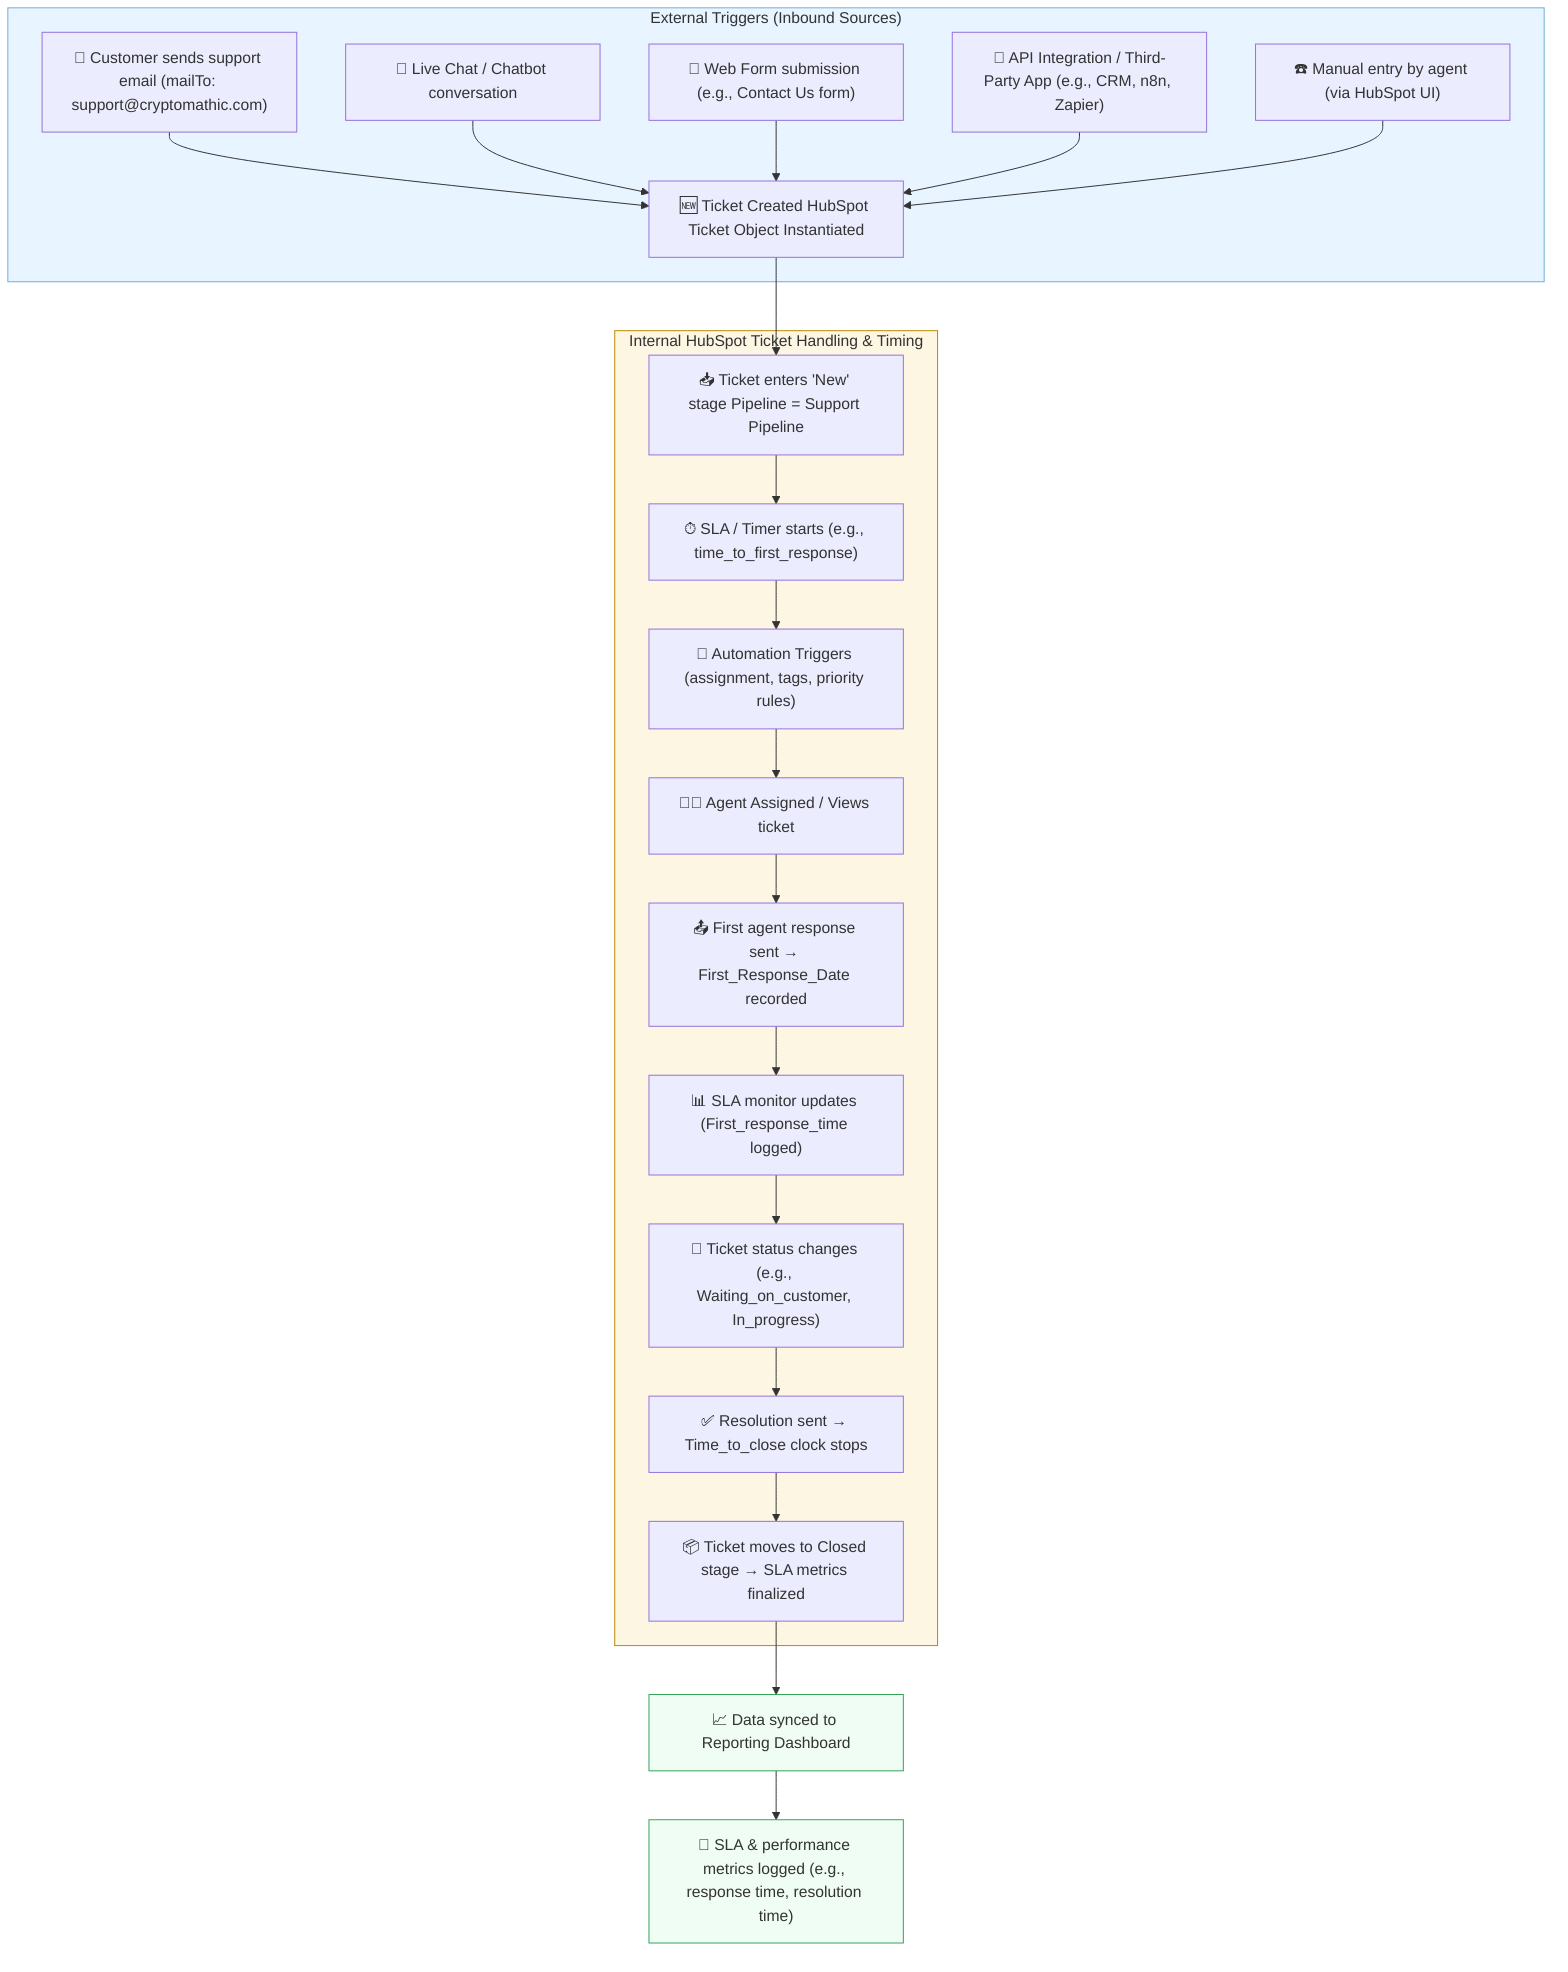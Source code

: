 flowchart TD

%% =========== EXTERNAL SOURCES ===========
subgraph EXTERNAL["External Triggers (Inbound Sources)"]
A1["📧 Customer sends support email (mailTo: support@cryptomathic.com)"] --> B1
A2["💬 Live Chat / Chatbot conversation"] --> B1
A3["📄 Web Form submission (e.g., Contact Us form)"] --> B1
A4["🔗 API Integration / Third-Party App (e.g., CRM, n8n, Zapier)"] --> B1
A5["☎️ Manual entry by agent (via HubSpot UI)"] --> B1
end

B1["🆕 Ticket Created HubSpot Ticket Object Instantiated"] --> C1

%% =========== INTERNAL HUBSPOT PIPELINE ===========
subgraph INTERNAL["Internal HubSpot Ticket Handling & Timing"]
direction TB
C1["📥 Ticket enters 'New' stage Pipeline = Support Pipeline"] --> D1["⏱ SLA / Timer starts (e.g., time_to_first_response)"]
D1 --> D2["🤖 Automation Triggers (assignment, tags, priority rules)"]
D2 --> E1["👩‍💻 Agent Assigned / Views ticket"]
E1 --> E2["📤 First agent response sent → First_Response_Date recorded"]
E2 --> F1["📊 SLA monitor updates (First_response_time logged)"]
F1 --> G1["🔁 Ticket status changes (e.g., Waiting_on_customer, In_progress)"]
G1 --> H1["✅ Resolution sent → Time_to_close clock stops"]
H1 --> I1["📦 Ticket moves to Closed stage → SLA metrics finalized"]
end

%% =========== DATA + REPORTING ===========
I1 --> J1["📈 Data synced to Reporting Dashboard"]
J1 --> K1["📜 SLA & performance metrics logged (e.g., response time, resolution time)"]

%% =========== NOTES ===========
style EXTERNAL fill:#e8f4ff,stroke:#6baed6,stroke-width:1px
style INTERNAL fill:#fdf6e3,stroke:#b58900,stroke-width:1px
style J1 fill:#f0fdf4,stroke:#31a354,stroke-width:1px
style K1 fill:#f0fdf4,stroke:#31a354,stroke-width:1px